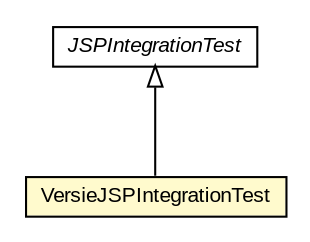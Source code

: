 #!/usr/local/bin/dot
#
# Class diagram 
# Generated by UMLGraph version R5_6-24-gf6e263 (http://www.umlgraph.org/)
#

digraph G {
	edge [fontname="arial",fontsize=10,labelfontname="arial",labelfontsize=10];
	node [fontname="arial",fontsize=10,shape=plaintext];
	nodesep=0.25;
	ranksep=0.5;
	// nl.mineleni.cbsviewer.jsp.VersieJSPIntegrationTest
	c1395 [label=<<table title="nl.mineleni.cbsviewer.jsp.VersieJSPIntegrationTest" border="0" cellborder="1" cellspacing="0" cellpadding="2" port="p" bgcolor="lemonChiffon" href="./VersieJSPIntegrationTest.html">
		<tr><td><table border="0" cellspacing="0" cellpadding="1">
<tr><td align="center" balign="center"> VersieJSPIntegrationTest </td></tr>
		</table></td></tr>
		</table>>, URL="./VersieJSPIntegrationTest.html", fontname="arial", fontcolor="black", fontsize=10.0];
	// nl.mineleni.cbsviewer.jsp.JSPIntegrationTest
	c1396 [label=<<table title="nl.mineleni.cbsviewer.jsp.JSPIntegrationTest" border="0" cellborder="1" cellspacing="0" cellpadding="2" port="p" href="./JSPIntegrationTest.html">
		<tr><td><table border="0" cellspacing="0" cellpadding="1">
<tr><td align="center" balign="center"><font face="arial italic"> JSPIntegrationTest </font></td></tr>
		</table></td></tr>
		</table>>, URL="./JSPIntegrationTest.html", fontname="arial", fontcolor="black", fontsize=10.0];
	//nl.mineleni.cbsviewer.jsp.VersieJSPIntegrationTest extends nl.mineleni.cbsviewer.jsp.JSPIntegrationTest
	c1396:p -> c1395:p [dir=back,arrowtail=empty];
}


